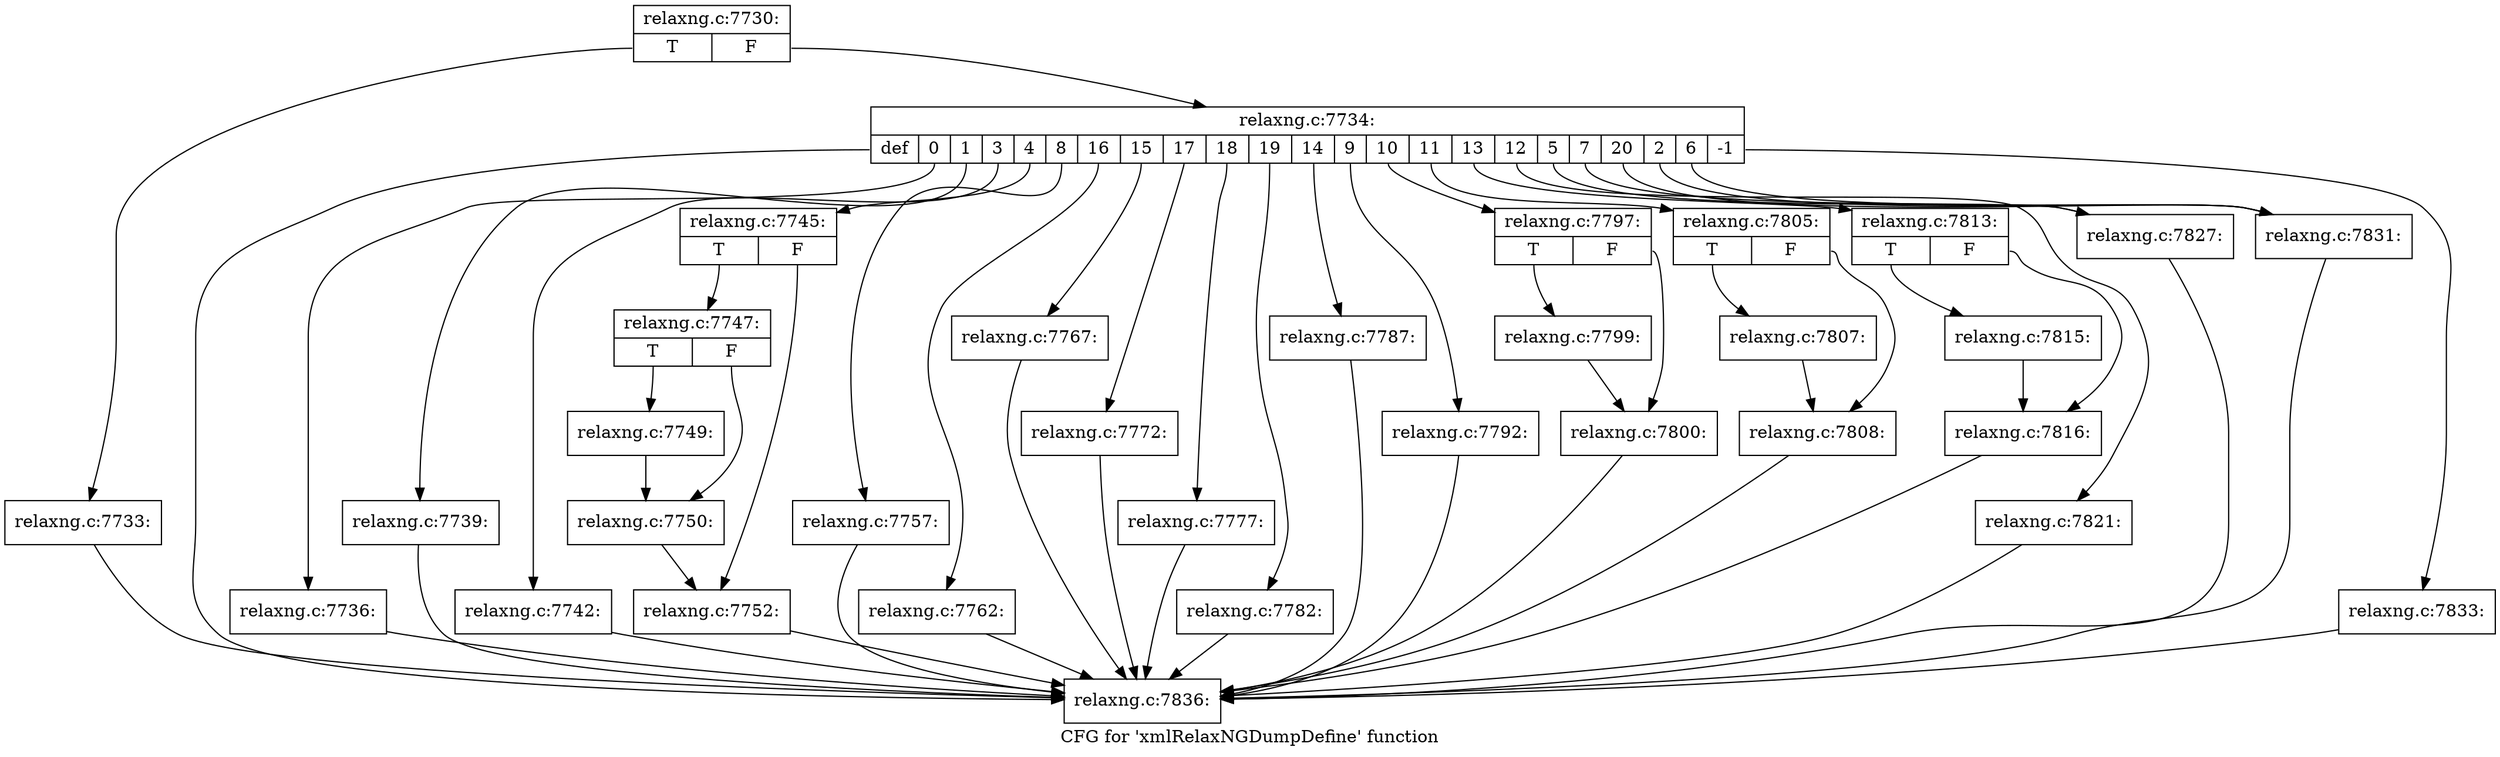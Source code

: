 digraph "CFG for 'xmlRelaxNGDumpDefine' function" {
	label="CFG for 'xmlRelaxNGDumpDefine' function";

	Node0x555e9c649cb0 [shape=record,label="{relaxng.c:7730:|{<s0>T|<s1>F}}"];
	Node0x555e9c649cb0:s0 -> Node0x555e9c64e6e0;
	Node0x555e9c649cb0:s1 -> Node0x555e9c64e730;
	Node0x555e9c64e6e0 [shape=record,label="{relaxng.c:7733:}"];
	Node0x555e9c64e6e0 -> Node0x555e9c64ea80;
	Node0x555e9c64e730 [shape=record,label="{relaxng.c:7734:|{<s0>def|<s1>0|<s2>1|<s3>3|<s4>4|<s5>8|<s6>16|<s7>15|<s8>17|<s9>18|<s10>19|<s11>14|<s12>9|<s13>10|<s14>11|<s15>13|<s16>12|<s17>5|<s18>7|<s19>20|<s20>2|<s21>6|<s22>-1}}"];
	Node0x555e9c64e730:s0 -> Node0x555e9c64ea80;
	Node0x555e9c64e730:s1 -> Node0x555e9c64ecd0;
	Node0x555e9c64e730:s2 -> Node0x555e9c64f040;
	Node0x555e9c64e730:s3 -> Node0x555e9c64f3b0;
	Node0x555e9c64e730:s4 -> Node0x555e9c64f7c0;
	Node0x555e9c64e730:s5 -> Node0x555e9c652310;
	Node0x555e9c64e730:s6 -> Node0x555e9c652d70;
	Node0x555e9c64e730:s7 -> Node0x555e9c6537d0;
	Node0x555e9c64e730:s8 -> Node0x555e9c654230;
	Node0x555e9c64e730:s9 -> Node0x555e9c654c90;
	Node0x555e9c64e730:s10 -> Node0x555e9c655440;
	Node0x555e9c64e730:s11 -> Node0x555e9c655ea0;
	Node0x555e9c64e730:s12 -> Node0x555e9c656f40;
	Node0x555e9c64e730:s13 -> Node0x555e9c6579a0;
	Node0x555e9c64e730:s14 -> Node0x555e9c658f10;
	Node0x555e9c64e730:s15 -> Node0x555e9c65a340;
	Node0x555e9c64e730:s16 -> Node0x555e9c65b7a0;
	Node0x555e9c64e730:s17 -> Node0x555e9c65c200;
	Node0x555e9c64e730:s18 -> Node0x555e9c65c200;
	Node0x555e9c64e730:s19 -> Node0x555e9c65c4e0;
	Node0x555e9c64e730:s20 -> Node0x555e9c65c4e0;
	Node0x555e9c64e730:s21 -> Node0x555e9c65c4e0;
	Node0x555e9c64e730:s22 -> Node0x555e9c65c7c0;
	Node0x555e9c64ecd0 [shape=record,label="{relaxng.c:7736:}"];
	Node0x555e9c64ecd0 -> Node0x555e9c64ea80;
	Node0x555e9c64f040 [shape=record,label="{relaxng.c:7739:}"];
	Node0x555e9c64f040 -> Node0x555e9c64ea80;
	Node0x555e9c64f3b0 [shape=record,label="{relaxng.c:7742:}"];
	Node0x555e9c64f3b0 -> Node0x555e9c64ea80;
	Node0x555e9c64f7c0 [shape=record,label="{relaxng.c:7745:|{<s0>T|<s1>F}}"];
	Node0x555e9c64f7c0:s0 -> Node0x555e9c64fbe0;
	Node0x555e9c64f7c0:s1 -> Node0x555e9c64fc30;
	Node0x555e9c64fbe0 [shape=record,label="{relaxng.c:7747:|{<s0>T|<s1>F}}"];
	Node0x555e9c64fbe0:s0 -> Node0x555e9c6503c0;
	Node0x555e9c64fbe0:s1 -> Node0x555e9c650410;
	Node0x555e9c6503c0 [shape=record,label="{relaxng.c:7749:}"];
	Node0x555e9c6503c0 -> Node0x555e9c650410;
	Node0x555e9c650410 [shape=record,label="{relaxng.c:7750:}"];
	Node0x555e9c650410 -> Node0x555e9c64fc30;
	Node0x555e9c64fc30 [shape=record,label="{relaxng.c:7752:}"];
	Node0x555e9c64fc30 -> Node0x555e9c64ea80;
	Node0x555e9c652310 [shape=record,label="{relaxng.c:7757:}"];
	Node0x555e9c652310 -> Node0x555e9c64ea80;
	Node0x555e9c652d70 [shape=record,label="{relaxng.c:7762:}"];
	Node0x555e9c652d70 -> Node0x555e9c64ea80;
	Node0x555e9c6537d0 [shape=record,label="{relaxng.c:7767:}"];
	Node0x555e9c6537d0 -> Node0x555e9c64ea80;
	Node0x555e9c654230 [shape=record,label="{relaxng.c:7772:}"];
	Node0x555e9c654230 -> Node0x555e9c64ea80;
	Node0x555e9c654c90 [shape=record,label="{relaxng.c:7777:}"];
	Node0x555e9c654c90 -> Node0x555e9c64ea80;
	Node0x555e9c655440 [shape=record,label="{relaxng.c:7782:}"];
	Node0x555e9c655440 -> Node0x555e9c64ea80;
	Node0x555e9c655ea0 [shape=record,label="{relaxng.c:7787:}"];
	Node0x555e9c655ea0 -> Node0x555e9c64ea80;
	Node0x555e9c656f40 [shape=record,label="{relaxng.c:7792:}"];
	Node0x555e9c656f40 -> Node0x555e9c64ea80;
	Node0x555e9c6579a0 [shape=record,label="{relaxng.c:7797:|{<s0>T|<s1>F}}"];
	Node0x555e9c6579a0:s0 -> Node0x555e9c657dc0;
	Node0x555e9c6579a0:s1 -> Node0x555e9c657e10;
	Node0x555e9c657dc0 [shape=record,label="{relaxng.c:7799:}"];
	Node0x555e9c657dc0 -> Node0x555e9c657e10;
	Node0x555e9c657e10 [shape=record,label="{relaxng.c:7800:}"];
	Node0x555e9c657e10 -> Node0x555e9c64ea80;
	Node0x555e9c658f10 [shape=record,label="{relaxng.c:7805:|{<s0>T|<s1>F}}"];
	Node0x555e9c658f10:s0 -> Node0x555e9c659300;
	Node0x555e9c658f10:s1 -> Node0x555e9c659350;
	Node0x555e9c659300 [shape=record,label="{relaxng.c:7807:}"];
	Node0x555e9c659300 -> Node0x555e9c659350;
	Node0x555e9c659350 [shape=record,label="{relaxng.c:7808:}"];
	Node0x555e9c659350 -> Node0x555e9c64ea80;
	Node0x555e9c65a340 [shape=record,label="{relaxng.c:7813:|{<s0>T|<s1>F}}"];
	Node0x555e9c65a340:s0 -> Node0x555e9c65a760;
	Node0x555e9c65a340:s1 -> Node0x555e9c65a7b0;
	Node0x555e9c65a760 [shape=record,label="{relaxng.c:7815:}"];
	Node0x555e9c65a760 -> Node0x555e9c65a7b0;
	Node0x555e9c65a7b0 [shape=record,label="{relaxng.c:7816:}"];
	Node0x555e9c65a7b0 -> Node0x555e9c64ea80;
	Node0x555e9c65b7a0 [shape=record,label="{relaxng.c:7821:}"];
	Node0x555e9c65b7a0 -> Node0x555e9c64ea80;
	Node0x555e9c65c200 [shape=record,label="{relaxng.c:7827:}"];
	Node0x555e9c65c200 -> Node0x555e9c64ea80;
	Node0x555e9c65c4e0 [shape=record,label="{relaxng.c:7831:}"];
	Node0x555e9c65c4e0 -> Node0x555e9c64ea80;
	Node0x555e9c65c7c0 [shape=record,label="{relaxng.c:7833:}"];
	Node0x555e9c65c7c0 -> Node0x555e9c64ea80;
	Node0x555e9c64ea80 [shape=record,label="{relaxng.c:7836:}"];
}

